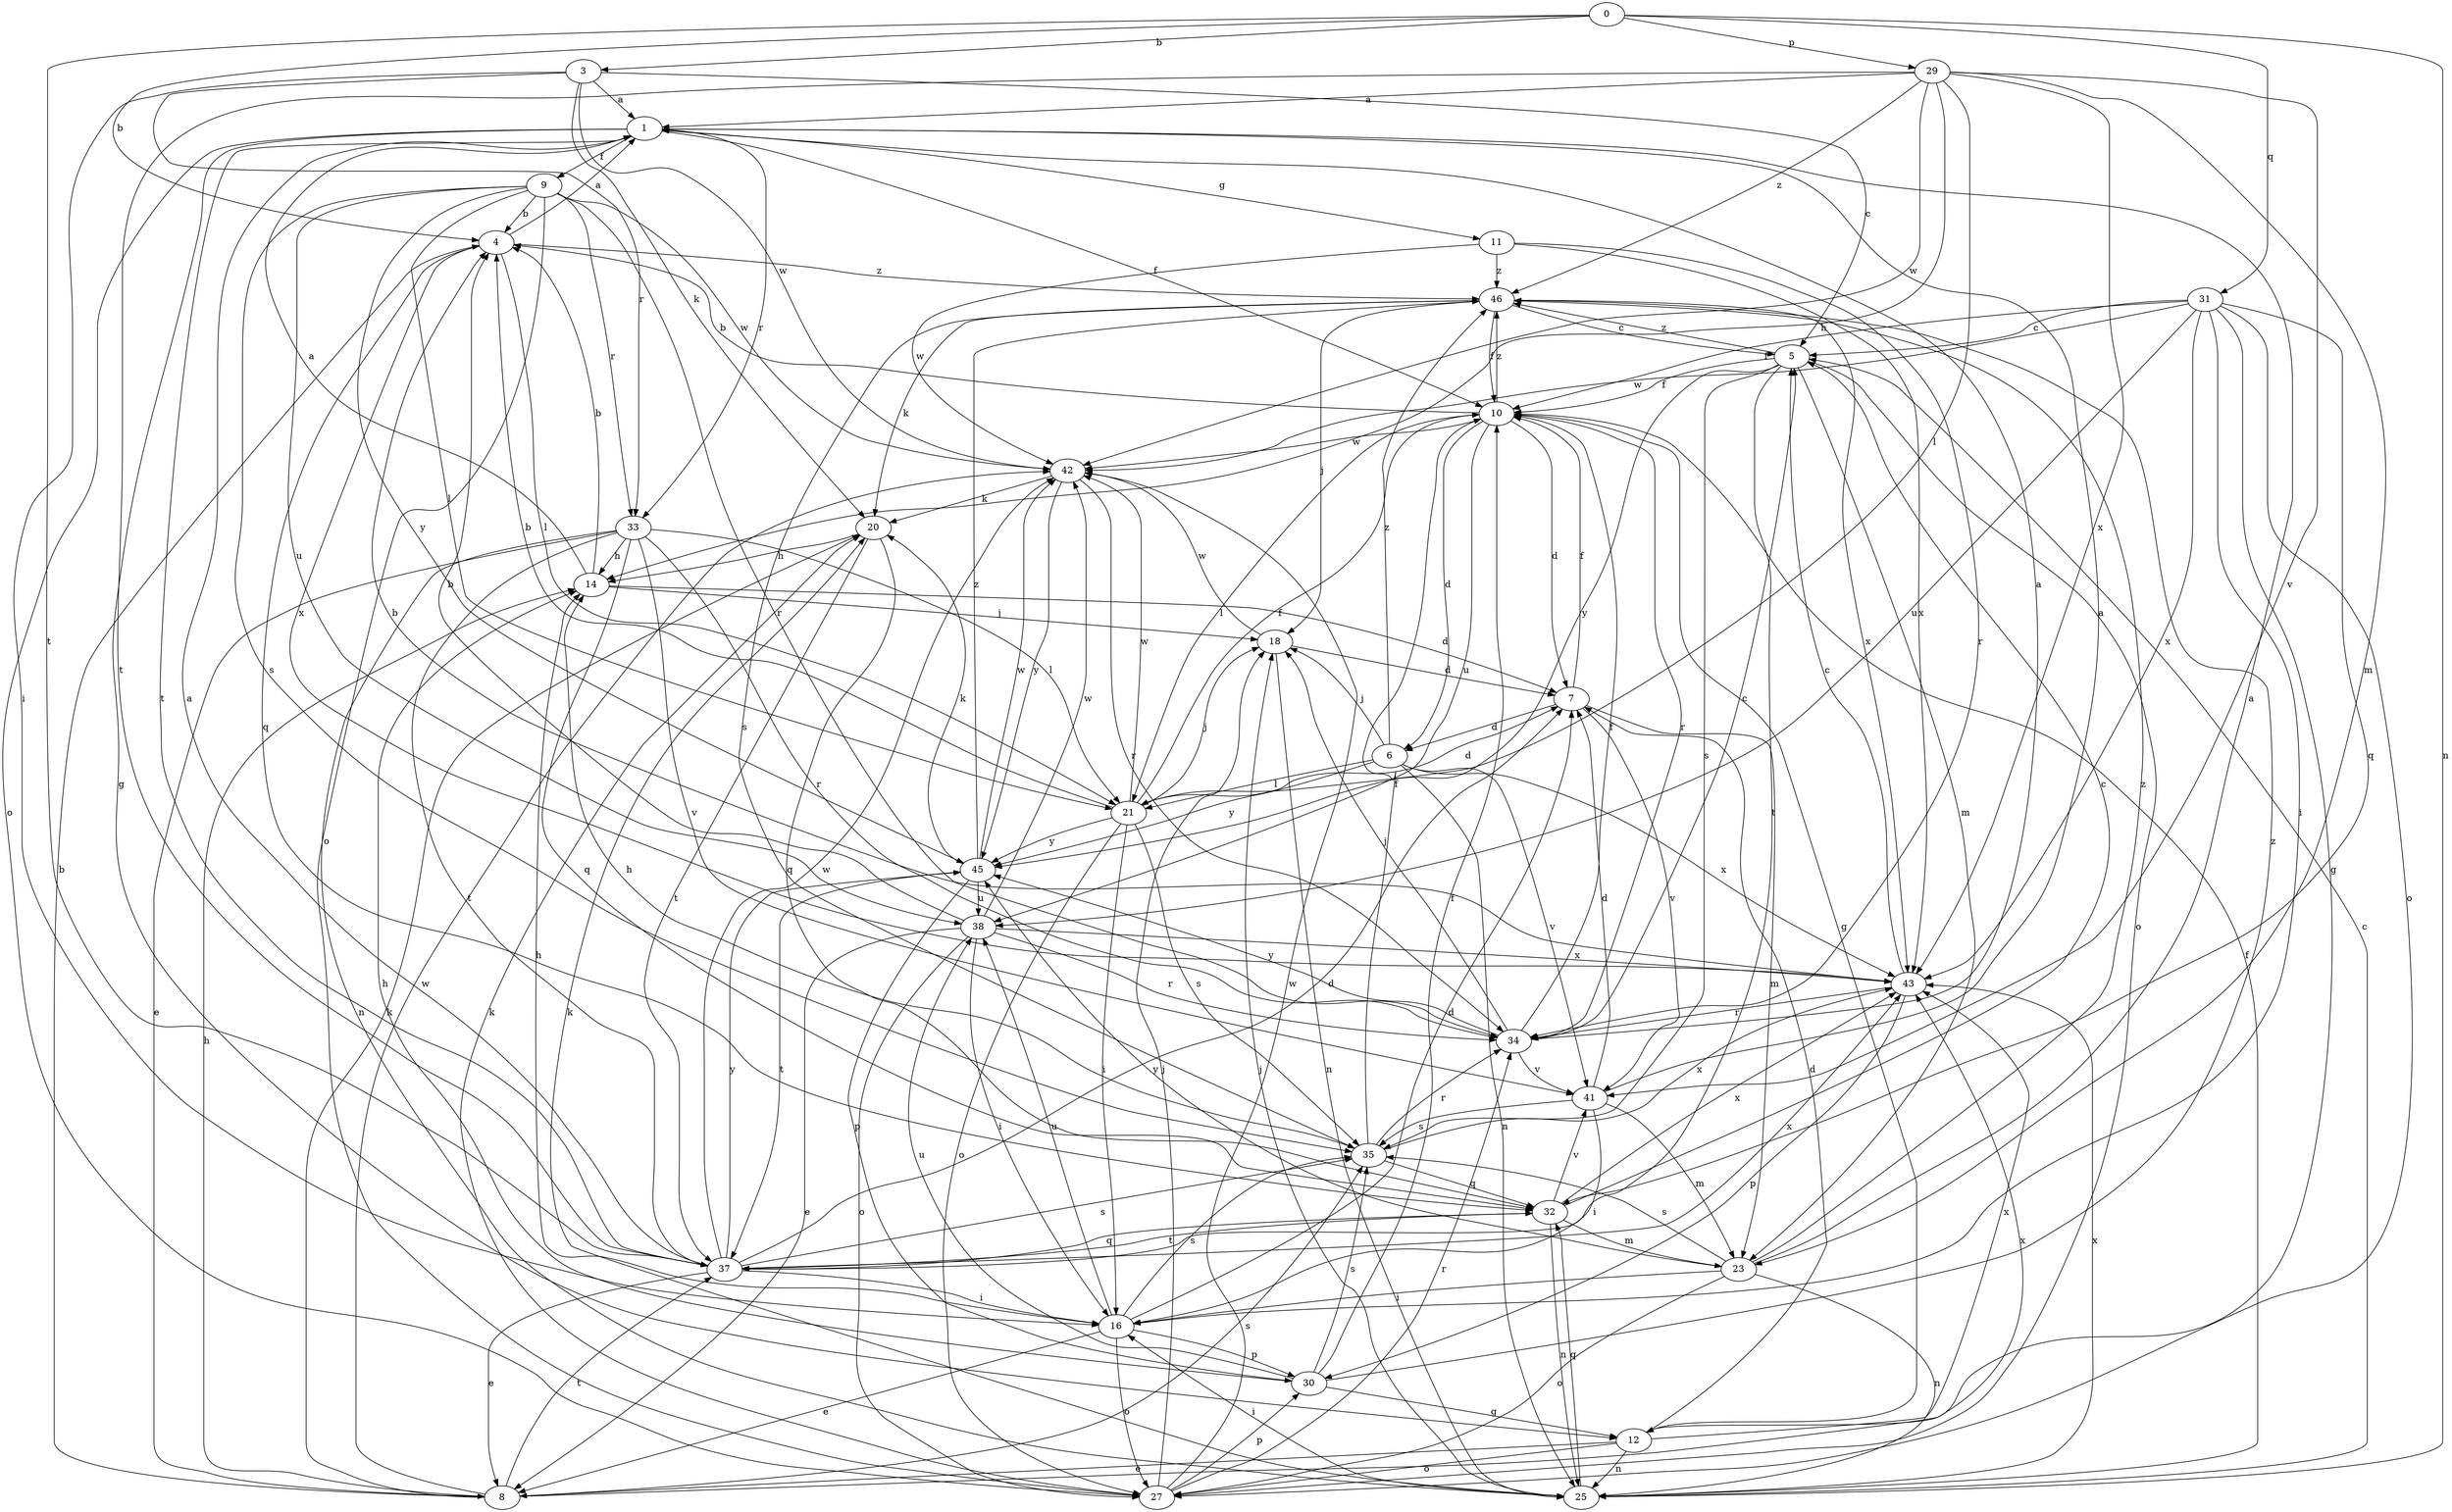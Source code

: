 strict digraph  {
0;
1;
3;
4;
5;
6;
7;
8;
9;
10;
11;
12;
14;
16;
18;
20;
21;
23;
25;
27;
29;
30;
31;
32;
33;
34;
35;
37;
38;
41;
42;
43;
45;
46;
0 -> 3  [label=b];
0 -> 4  [label=b];
0 -> 25  [label=n];
0 -> 29  [label=p];
0 -> 31  [label=q];
0 -> 37  [label=t];
1 -> 9  [label=f];
1 -> 10  [label=f];
1 -> 11  [label=g];
1 -> 12  [label=g];
1 -> 27  [label=o];
1 -> 33  [label=r];
1 -> 37  [label=t];
3 -> 1  [label=a];
3 -> 5  [label=c];
3 -> 16  [label=i];
3 -> 20  [label=k];
3 -> 33  [label=r];
3 -> 42  [label=w];
4 -> 1  [label=a];
4 -> 21  [label=l];
4 -> 32  [label=q];
4 -> 43  [label=x];
4 -> 46  [label=z];
5 -> 10  [label=f];
5 -> 23  [label=m];
5 -> 27  [label=o];
5 -> 35  [label=s];
5 -> 37  [label=t];
5 -> 45  [label=y];
5 -> 46  [label=z];
6 -> 18  [label=j];
6 -> 21  [label=l];
6 -> 25  [label=n];
6 -> 41  [label=v];
6 -> 43  [label=x];
6 -> 45  [label=y];
6 -> 46  [label=z];
7 -> 6  [label=d];
7 -> 10  [label=f];
7 -> 23  [label=m];
7 -> 41  [label=v];
8 -> 4  [label=b];
8 -> 14  [label=h];
8 -> 20  [label=k];
8 -> 35  [label=s];
8 -> 37  [label=t];
8 -> 42  [label=w];
8 -> 43  [label=x];
9 -> 4  [label=b];
9 -> 21  [label=l];
9 -> 27  [label=o];
9 -> 33  [label=r];
9 -> 34  [label=r];
9 -> 35  [label=s];
9 -> 38  [label=u];
9 -> 42  [label=w];
9 -> 45  [label=y];
10 -> 4  [label=b];
10 -> 6  [label=d];
10 -> 7  [label=d];
10 -> 12  [label=g];
10 -> 21  [label=l];
10 -> 34  [label=r];
10 -> 38  [label=u];
10 -> 42  [label=w];
10 -> 46  [label=z];
11 -> 34  [label=r];
11 -> 42  [label=w];
11 -> 43  [label=x];
11 -> 46  [label=z];
12 -> 7  [label=d];
12 -> 8  [label=e];
12 -> 25  [label=n];
12 -> 27  [label=o];
12 -> 43  [label=x];
14 -> 1  [label=a];
14 -> 4  [label=b];
14 -> 7  [label=d];
14 -> 18  [label=j];
16 -> 7  [label=d];
16 -> 8  [label=e];
16 -> 14  [label=h];
16 -> 27  [label=o];
16 -> 30  [label=p];
16 -> 35  [label=s];
16 -> 38  [label=u];
18 -> 7  [label=d];
18 -> 25  [label=n];
18 -> 42  [label=w];
20 -> 14  [label=h];
20 -> 32  [label=q];
20 -> 37  [label=t];
21 -> 4  [label=b];
21 -> 7  [label=d];
21 -> 10  [label=f];
21 -> 16  [label=i];
21 -> 18  [label=j];
21 -> 27  [label=o];
21 -> 35  [label=s];
21 -> 42  [label=w];
21 -> 45  [label=y];
23 -> 1  [label=a];
23 -> 16  [label=i];
23 -> 25  [label=n];
23 -> 27  [label=o];
23 -> 35  [label=s];
23 -> 45  [label=y];
23 -> 46  [label=z];
25 -> 5  [label=c];
25 -> 10  [label=f];
25 -> 16  [label=i];
25 -> 18  [label=j];
25 -> 20  [label=k];
25 -> 32  [label=q];
25 -> 43  [label=x];
27 -> 18  [label=j];
27 -> 20  [label=k];
27 -> 30  [label=p];
27 -> 34  [label=r];
27 -> 42  [label=w];
29 -> 1  [label=a];
29 -> 14  [label=h];
29 -> 21  [label=l];
29 -> 23  [label=m];
29 -> 37  [label=t];
29 -> 41  [label=v];
29 -> 42  [label=w];
29 -> 43  [label=x];
29 -> 46  [label=z];
30 -> 10  [label=f];
30 -> 12  [label=g];
30 -> 14  [label=h];
30 -> 35  [label=s];
30 -> 38  [label=u];
30 -> 46  [label=z];
31 -> 5  [label=c];
31 -> 10  [label=f];
31 -> 12  [label=g];
31 -> 16  [label=i];
31 -> 27  [label=o];
31 -> 32  [label=q];
31 -> 38  [label=u];
31 -> 42  [label=w];
31 -> 43  [label=x];
32 -> 5  [label=c];
32 -> 23  [label=m];
32 -> 25  [label=n];
32 -> 37  [label=t];
32 -> 41  [label=v];
32 -> 43  [label=x];
33 -> 8  [label=e];
33 -> 14  [label=h];
33 -> 21  [label=l];
33 -> 25  [label=n];
33 -> 32  [label=q];
33 -> 34  [label=r];
33 -> 37  [label=t];
33 -> 41  [label=v];
34 -> 1  [label=a];
34 -> 5  [label=c];
34 -> 10  [label=f];
34 -> 18  [label=j];
34 -> 41  [label=v];
34 -> 45  [label=y];
35 -> 10  [label=f];
35 -> 14  [label=h];
35 -> 32  [label=q];
35 -> 34  [label=r];
35 -> 43  [label=x];
37 -> 1  [label=a];
37 -> 7  [label=d];
37 -> 8  [label=e];
37 -> 16  [label=i];
37 -> 32  [label=q];
37 -> 35  [label=s];
37 -> 42  [label=w];
37 -> 43  [label=x];
37 -> 45  [label=y];
38 -> 4  [label=b];
38 -> 8  [label=e];
38 -> 16  [label=i];
38 -> 27  [label=o];
38 -> 34  [label=r];
38 -> 42  [label=w];
38 -> 43  [label=x];
41 -> 1  [label=a];
41 -> 7  [label=d];
41 -> 16  [label=i];
41 -> 23  [label=m];
41 -> 35  [label=s];
42 -> 20  [label=k];
42 -> 34  [label=r];
42 -> 45  [label=y];
43 -> 4  [label=b];
43 -> 5  [label=c];
43 -> 30  [label=p];
43 -> 34  [label=r];
45 -> 20  [label=k];
45 -> 30  [label=p];
45 -> 37  [label=t];
45 -> 38  [label=u];
45 -> 42  [label=w];
45 -> 46  [label=z];
46 -> 5  [label=c];
46 -> 10  [label=f];
46 -> 18  [label=j];
46 -> 20  [label=k];
46 -> 35  [label=s];
46 -> 43  [label=x];
}
